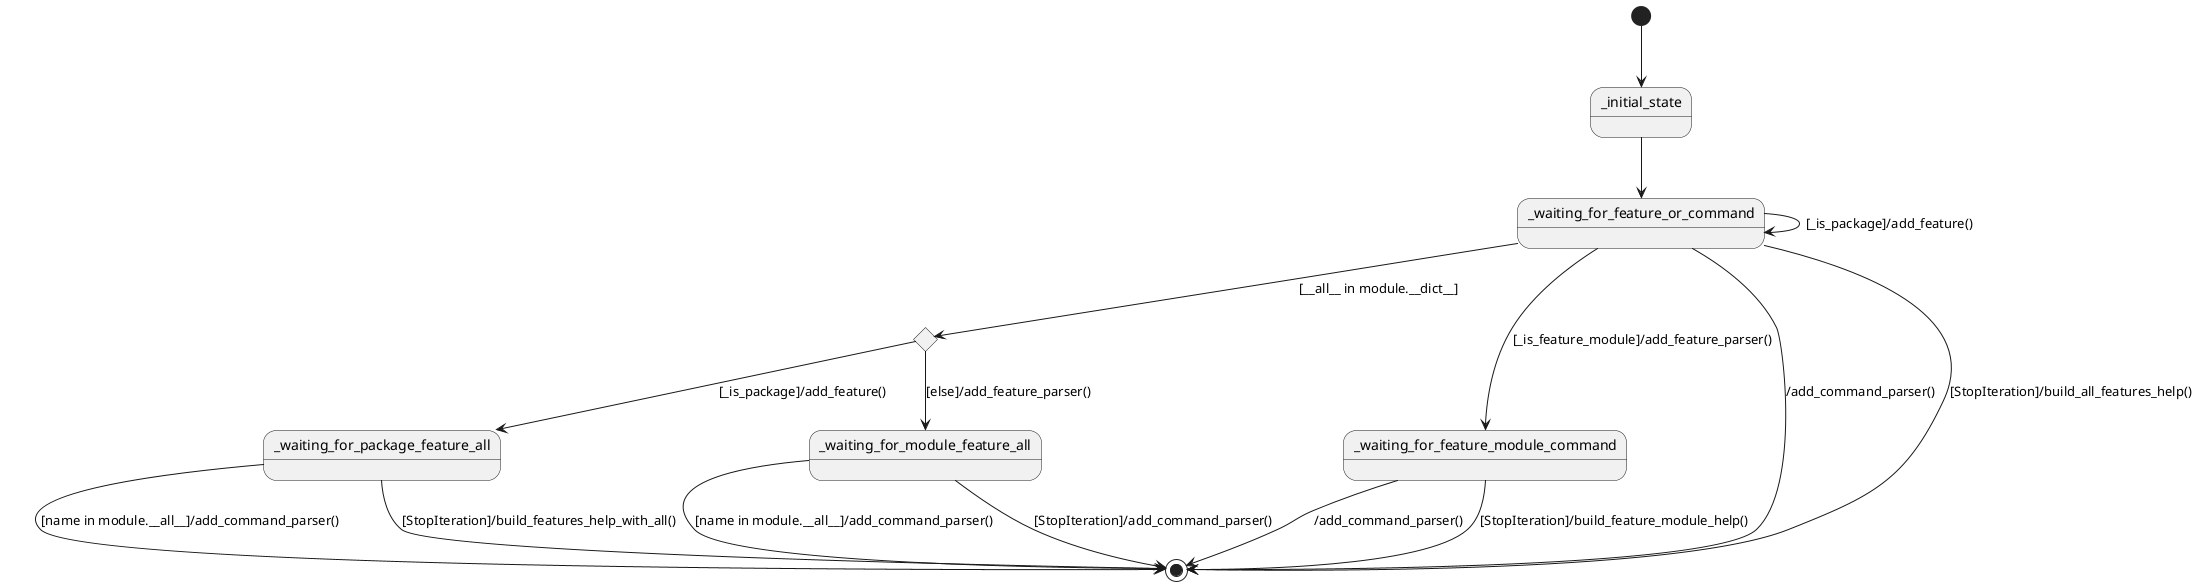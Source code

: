 @startuml
state _waiting_for_all <<choice>>

[*] --> _initial_state
_initial_state --> _waiting_for_feature_or_command
_waiting_for_feature_or_command --> _waiting_for_all : [~__all~__ in module.~__dict~__]
_waiting_for_feature_or_command --> _waiting_for_feature_or_command : [_is_package]/add_feature()
_waiting_for_feature_or_command --> _waiting_for_feature_module_command : [_is_feature_module]/add_feature_parser()
_waiting_for_feature_or_command --> [*] : /add_command_parser()
_waiting_for_feature_or_command --> [*] : [StopIteration]/build_all_features_help()
_waiting_for_all --> _waiting_for_package_feature_all : [_is_package]/add_feature()
_waiting_for_all --> _waiting_for_module_feature_all : [else]/add_feature_parser()
_waiting_for_package_feature_all --> [*] : [name in module.~__all~__]/add_command_parser()
_waiting_for_package_feature_all --> [*] : [StopIteration]/build_features_help_with_all()
_waiting_for_module_feature_all --> [*] : [name in module.~__all~__]/add_command_parser()
_waiting_for_module_feature_all --> [*] : [StopIteration]/add_command_parser()
_waiting_for_feature_module_command --> [*] : /add_command_parser()
_waiting_for_feature_module_command --> [*] : [StopIteration]/build_feature_module_help()
@enduml